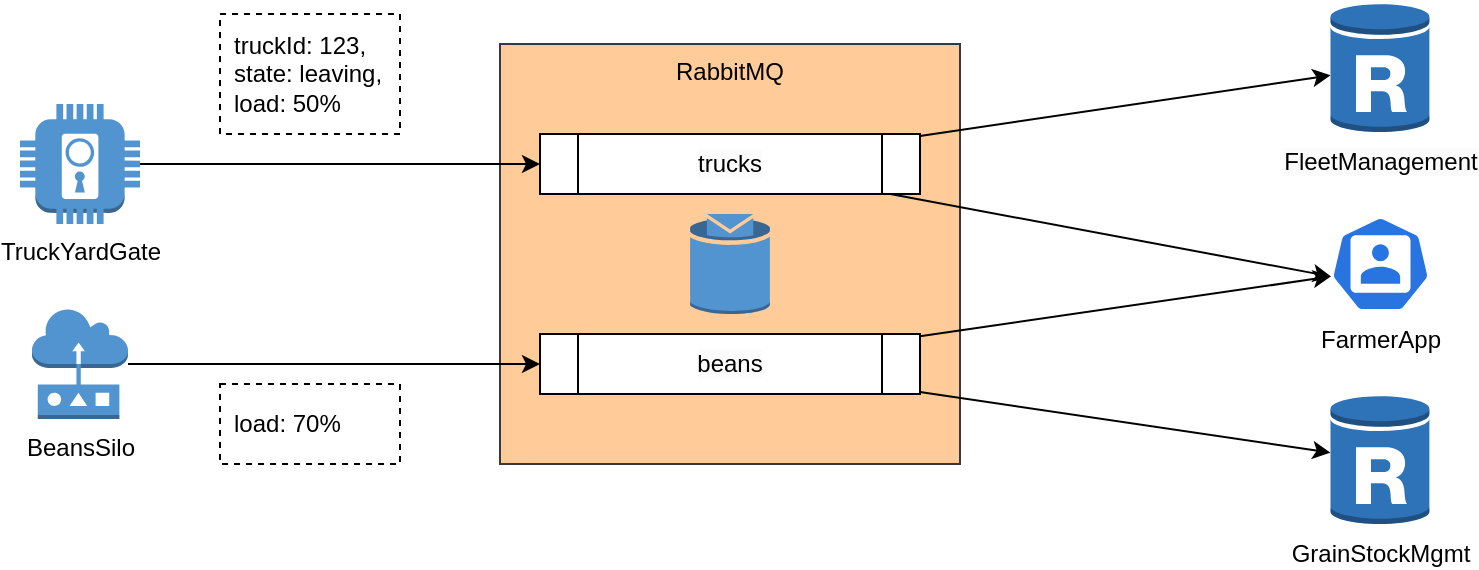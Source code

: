 <mxfile version="21.1.1" type="device">
  <diagram name="Página-1" id="-8GyXOcMVoyH6piVLxix">
    <mxGraphModel dx="1776" dy="534" grid="1" gridSize="10" guides="1" tooltips="1" connect="1" arrows="1" fold="1" page="1" pageScale="1" pageWidth="827" pageHeight="1169" math="0" shadow="0">
      <root>
        <mxCell id="0" />
        <mxCell id="1" parent="0" />
        <mxCell id="64f0kJi1U3g_-CmRiL32-20" value="RabbitMQ" style="rounded=0;whiteSpace=wrap;html=1;align=center;verticalAlign=top;fillColor=#ffcc99;strokeColor=#36393d;" parent="1" vertex="1">
          <mxGeometry x="230" y="170" width="230" height="210" as="geometry" />
        </mxCell>
        <mxCell id="64f0kJi1U3g_-CmRiL32-10" style="rounded=0;orthogonalLoop=1;jettySize=auto;html=1;" parent="1" source="AmcoNmHRITDIp0mbrl3E-19" target="AmcoNmHRITDIp0mbrl3E-17" edge="1">
          <mxGeometry relative="1" as="geometry">
            <mxPoint x="440" y="215.969" as="sourcePoint" />
            <mxPoint x="640" y="175.538" as="targetPoint" />
          </mxGeometry>
        </mxCell>
        <mxCell id="64f0kJi1U3g_-CmRiL32-11" style="rounded=0;orthogonalLoop=1;jettySize=auto;html=1;entryX=0.005;entryY=0.63;entryDx=0;entryDy=0;entryPerimeter=0;" parent="1" source="AmcoNmHRITDIp0mbrl3E-19" target="AmcoNmHRITDIp0mbrl3E-15" edge="1">
          <mxGeometry relative="1" as="geometry">
            <mxPoint x="425.148" y="245" as="sourcePoint" />
            <mxPoint x="641.364" y="275.594" as="targetPoint" />
          </mxGeometry>
        </mxCell>
        <mxCell id="64f0kJi1U3g_-CmRiL32-13" style="rounded=0;orthogonalLoop=1;jettySize=auto;html=1;entryX=0.005;entryY=0.63;entryDx=0;entryDy=0;entryPerimeter=0;" parent="1" source="AmcoNmHRITDIp0mbrl3E-20" target="AmcoNmHRITDIp0mbrl3E-15" edge="1">
          <mxGeometry relative="1" as="geometry">
            <mxPoint x="440" y="316.166" as="sourcePoint" />
            <mxPoint x="641.364" y="284.406" as="targetPoint" />
          </mxGeometry>
        </mxCell>
        <mxCell id="64f0kJi1U3g_-CmRiL32-14" style="rounded=0;orthogonalLoop=1;jettySize=auto;html=1;" parent="1" source="AmcoNmHRITDIp0mbrl3E-20" target="AmcoNmHRITDIp0mbrl3E-18" edge="1">
          <mxGeometry relative="1" as="geometry">
            <mxPoint x="440" y="344.031" as="sourcePoint" />
            <mxPoint x="640" y="384.462" as="targetPoint" />
          </mxGeometry>
        </mxCell>
        <mxCell id="64f0kJi1U3g_-CmRiL32-4" style="edgeStyle=orthogonalEdgeStyle;rounded=0;orthogonalLoop=1;jettySize=auto;html=1;" parent="1" source="AmcoNmHRITDIp0mbrl3E-13" target="AmcoNmHRITDIp0mbrl3E-19" edge="1">
          <mxGeometry relative="1" as="geometry">
            <mxPoint x="90" y="230" as="sourcePoint" />
            <mxPoint x="250" y="230" as="targetPoint" />
          </mxGeometry>
        </mxCell>
        <mxCell id="64f0kJi1U3g_-CmRiL32-6" style="edgeStyle=orthogonalEdgeStyle;rounded=0;orthogonalLoop=1;jettySize=auto;html=1;" parent="1" source="AmcoNmHRITDIp0mbrl3E-14" target="AmcoNmHRITDIp0mbrl3E-20" edge="1">
          <mxGeometry relative="1" as="geometry">
            <mxPoint x="80" y="330" as="sourcePoint" />
            <mxPoint x="250" y="330" as="targetPoint" />
          </mxGeometry>
        </mxCell>
        <mxCell id="64f0kJi1U3g_-CmRiL32-16" value="truckId: 123,&lt;br&gt;state: leaving,&lt;br&gt;load: 50%" style="text;html=1;strokeColor=default;fillColor=default;align=left;verticalAlign=middle;whiteSpace=wrap;rounded=0;dashed=1;spacingRight=0;spacingLeft=5;" parent="1" vertex="1">
          <mxGeometry x="90" y="155" width="90" height="60" as="geometry" />
        </mxCell>
        <mxCell id="64f0kJi1U3g_-CmRiL32-17" value="load: 70%" style="text;html=1;strokeColor=default;fillColor=default;align=left;verticalAlign=middle;whiteSpace=wrap;rounded=0;dashed=1;spacingLeft=5;" parent="1" vertex="1">
          <mxGeometry x="90" y="340" width="90" height="40" as="geometry" />
        </mxCell>
        <mxCell id="AmcoNmHRITDIp0mbrl3E-1" value="" style="outlineConnect=0;dashed=0;verticalLabelPosition=bottom;verticalAlign=top;align=center;html=1;shape=mxgraph.aws3.topic;fillColor=#5294CF;gradientColor=none;" vertex="1" parent="1">
          <mxGeometry x="325.06" y="255" width="39.88" height="50" as="geometry" />
        </mxCell>
        <mxCell id="AmcoNmHRITDIp0mbrl3E-13" value="TruckYardGate" style="outlineConnect=0;dashed=0;verticalLabelPosition=bottom;verticalAlign=top;align=center;html=1;shape=mxgraph.aws3.door_lock;fillColor=#5294CF;gradientColor=none;" vertex="1" parent="1">
          <mxGeometry x="-10" y="200" width="60" height="60" as="geometry" />
        </mxCell>
        <mxCell id="AmcoNmHRITDIp0mbrl3E-14" value="BeansSilo" style="outlineConnect=0;dashed=0;verticalLabelPosition=bottom;verticalAlign=top;align=center;html=1;shape=mxgraph.aws3.sensor;fillColor=#5294CF;gradientColor=none;" vertex="1" parent="1">
          <mxGeometry x="-4" y="302.5" width="48" height="55" as="geometry" />
        </mxCell>
        <mxCell id="AmcoNmHRITDIp0mbrl3E-15" value="FarmerApp" style="sketch=0;html=1;dashed=0;whitespace=wrap;fillColor=#2875E2;strokeColor=#ffffff;points=[[0.005,0.63,0],[0.1,0.2,0],[0.9,0.2,0],[0.5,0,0],[0.995,0.63,0],[0.72,0.99,0],[0.5,1,0],[0.28,0.99,0]];verticalLabelPosition=bottom;align=center;verticalAlign=top;shape=mxgraph.kubernetes.icon;prIcon=user" vertex="1" parent="1">
          <mxGeometry x="645.25" y="256" width="50" height="48" as="geometry" />
        </mxCell>
        <mxCell id="AmcoNmHRITDIp0mbrl3E-17" value="&lt;span style=&quot;color: rgb(0, 0, 0); font-family: Helvetica; font-size: 12px; font-style: normal; font-variant-ligatures: normal; font-variant-caps: normal; font-weight: 400; letter-spacing: normal; orphans: 2; text-align: center; text-indent: 0px; text-transform: none; widows: 2; word-spacing: 0px; -webkit-text-stroke-width: 0px; background-color: rgb(251, 251, 251); text-decoration-thickness: initial; text-decoration-style: initial; text-decoration-color: initial; float: none; display: inline !important;&quot;&gt;FleetManagement&lt;/span&gt;" style="outlineConnect=0;dashed=0;verticalLabelPosition=bottom;verticalAlign=top;align=center;html=1;shape=mxgraph.aws3.rds_db_instance_read_replica;fillColor=#2E73B8;gradientColor=none;" vertex="1" parent="1">
          <mxGeometry x="645.25" y="149" width="49.5" height="66" as="geometry" />
        </mxCell>
        <mxCell id="AmcoNmHRITDIp0mbrl3E-18" value="GrainStockMgmt" style="outlineConnect=0;dashed=0;verticalLabelPosition=bottom;verticalAlign=top;align=center;html=1;shape=mxgraph.aws3.rds_db_instance_read_replica;fillColor=#2E73B8;gradientColor=none;" vertex="1" parent="1">
          <mxGeometry x="645.25" y="345" width="49.5" height="66" as="geometry" />
        </mxCell>
        <mxCell id="AmcoNmHRITDIp0mbrl3E-19" value="&lt;span style=&quot;color: rgb(0, 0, 0); font-family: Helvetica; font-size: 12px; font-style: normal; font-variant-ligatures: normal; font-variant-caps: normal; font-weight: 400; letter-spacing: normal; orphans: 2; text-align: center; text-indent: 0px; text-transform: none; widows: 2; word-spacing: 0px; -webkit-text-stroke-width: 0px; background-color: rgb(251, 251, 251); text-decoration-thickness: initial; text-decoration-style: initial; text-decoration-color: initial; float: none; display: inline !important;&quot;&gt;trucks&lt;/span&gt;" style="shape=process;whiteSpace=wrap;html=1;backgroundOutline=1;" vertex="1" parent="1">
          <mxGeometry x="250" y="215" width="190" height="30" as="geometry" />
        </mxCell>
        <mxCell id="AmcoNmHRITDIp0mbrl3E-20" value="&lt;span style=&quot;color: rgb(0, 0, 0); font-family: Helvetica; font-size: 12px; font-style: normal; font-variant-ligatures: normal; font-variant-caps: normal; font-weight: 400; letter-spacing: normal; orphans: 2; text-align: center; text-indent: 0px; text-transform: none; widows: 2; word-spacing: 0px; -webkit-text-stroke-width: 0px; background-color: rgb(251, 251, 251); text-decoration-thickness: initial; text-decoration-style: initial; text-decoration-color: initial; float: none; display: inline !important;&quot;&gt;beans&lt;/span&gt;" style="shape=process;whiteSpace=wrap;html=1;backgroundOutline=1;" vertex="1" parent="1">
          <mxGeometry x="250" y="315" width="190" height="30" as="geometry" />
        </mxCell>
      </root>
    </mxGraphModel>
  </diagram>
</mxfile>
